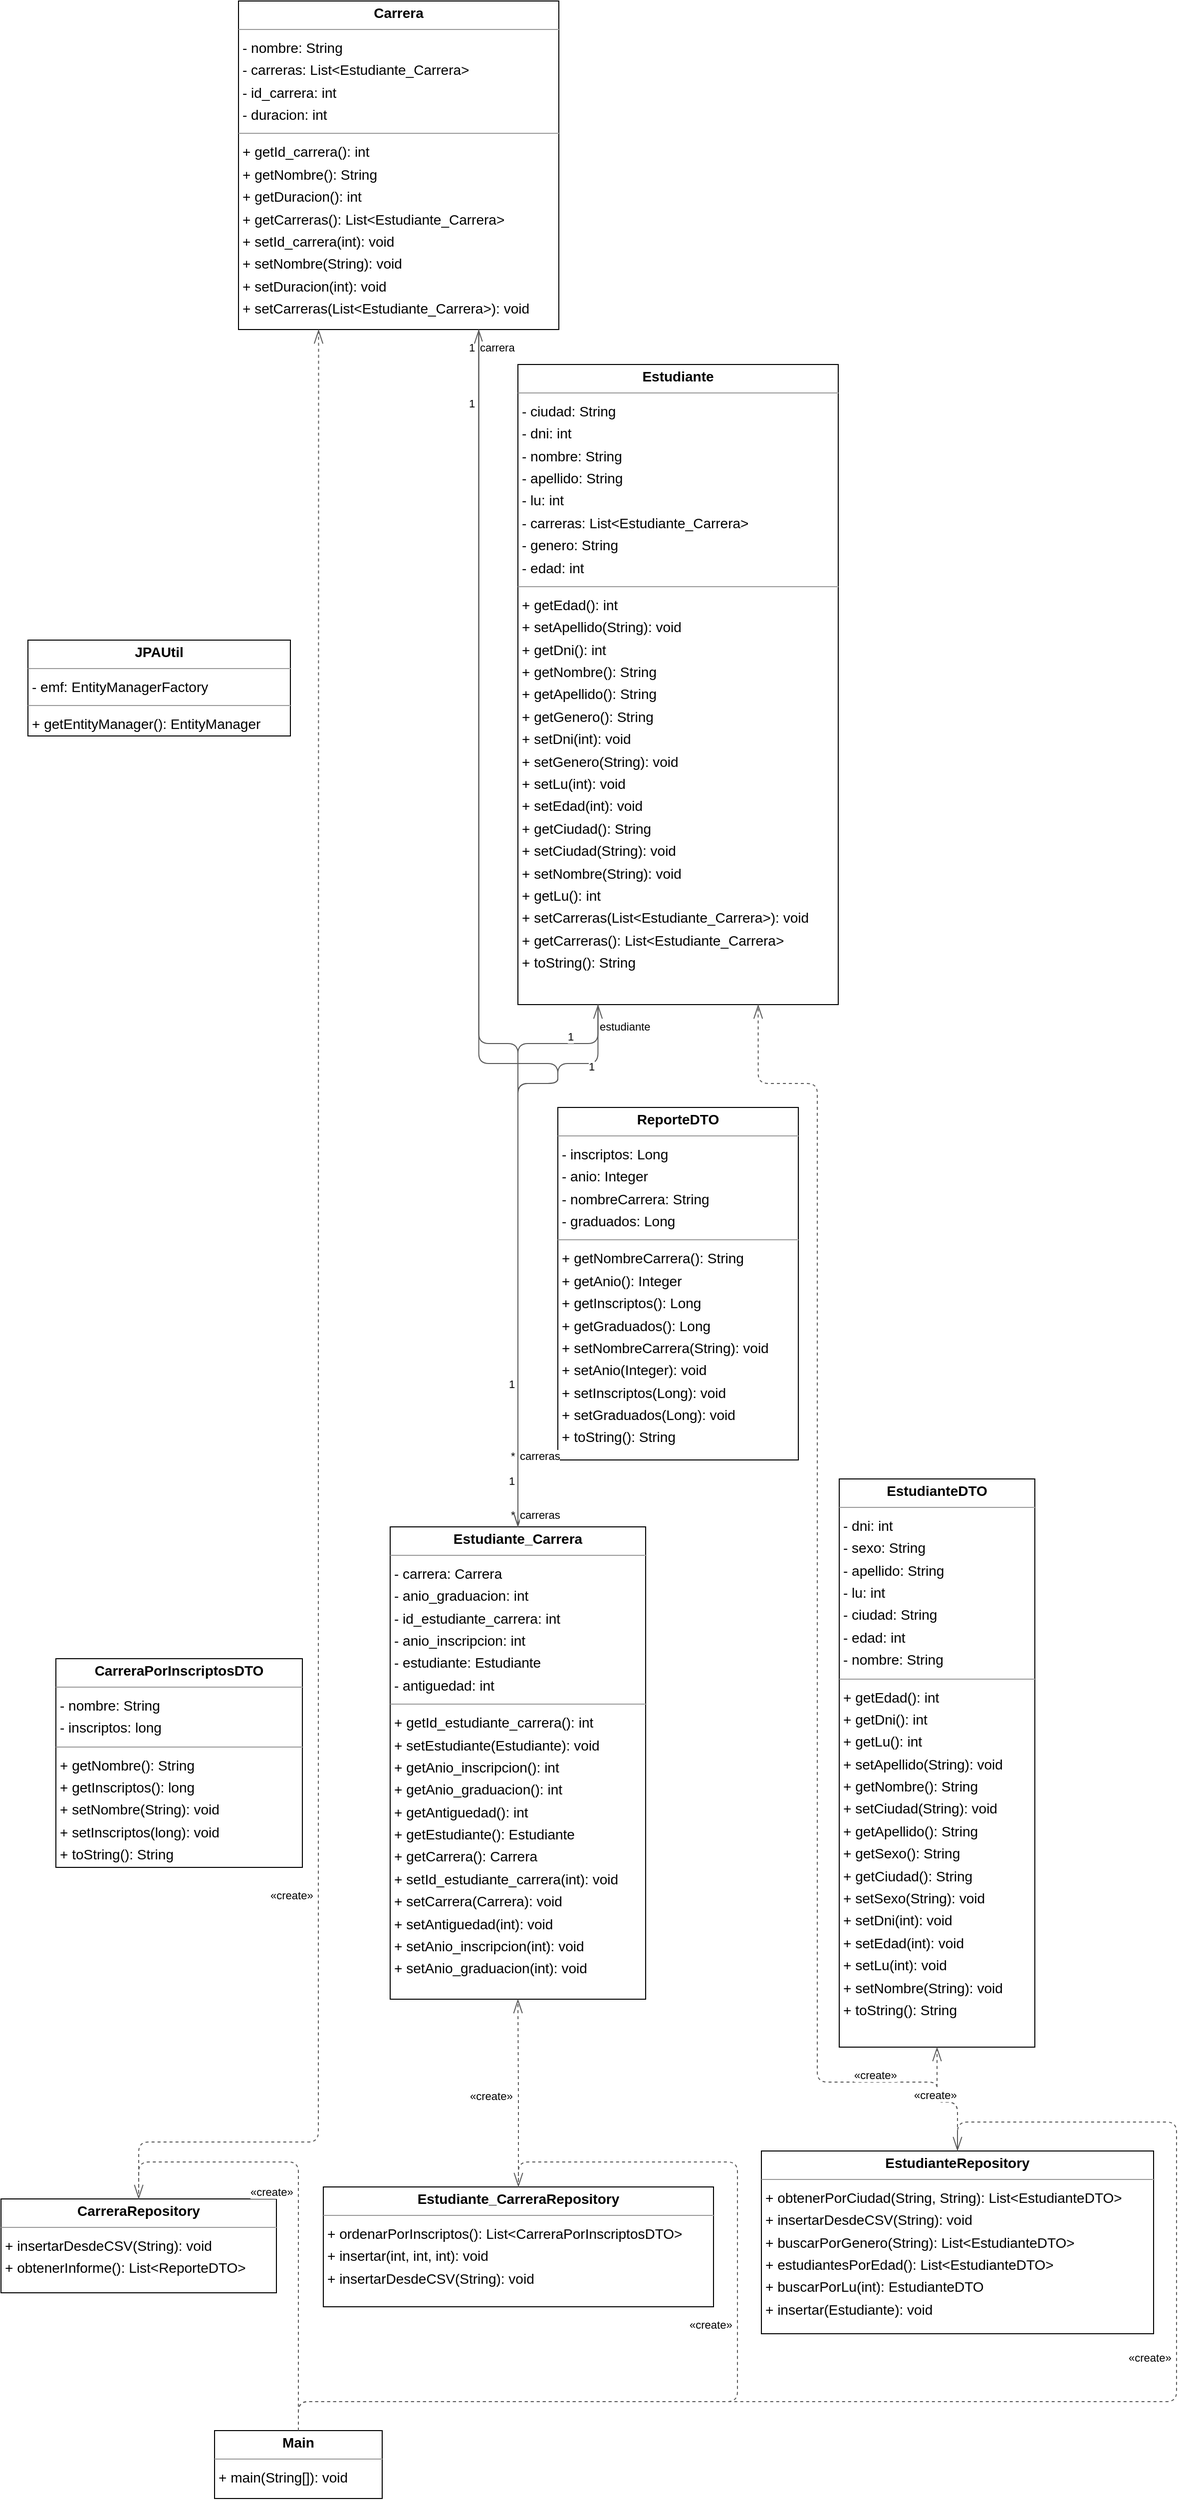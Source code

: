 <mxGraphModel dx="0" dy="0" grid="1" gridSize="10" guides="1" tooltips="1" connect="1" arrows="1" fold="1" page="0" pageScale="1" background="none" math="0" shadow="0">
  <root>
    <mxCell id="0" />
    <mxCell id="1" parent="0" />
    <mxCell id="node7" parent="1" vertex="1" value="&lt;p style=&quot;margin:0px;margin-top:4px;text-align:center;&quot;&gt;&lt;b&gt;Carrera&lt;/b&gt;&lt;/p&gt;&lt;hr size=&quot;1&quot;/&gt;&lt;p style=&quot;margin:0 0 0 4px;line-height:1.6;&quot;&gt;- nombre: String&lt;br/&gt;- carreras: List&amp;lt;Estudiante_Carrera&amp;gt;&lt;br/&gt;- id_carrera: int&lt;br/&gt;- duracion: int&lt;/p&gt;&lt;hr size=&quot;1&quot;/&gt;&lt;p style=&quot;margin:0 0 0 4px;line-height:1.6;&quot;&gt;+ getId_carrera(): int&lt;br/&gt;+ getNombre(): String&lt;br/&gt;+ getDuracion(): int&lt;br/&gt;+ getCarreras(): List&amp;lt;Estudiante_Carrera&amp;gt;&lt;br/&gt;+ setId_carrera(int): void&lt;br/&gt;+ setNombre(String): void&lt;br/&gt;+ setDuracion(int): void&lt;br/&gt;+ setCarreras(List&amp;lt;Estudiante_Carrera&amp;gt;): void&lt;/p&gt;" style="verticalAlign=top;align=left;overflow=fill;fontSize=14;fontFamily=Helvetica;html=1;rounded=0;shadow=0;comic=0;labelBackgroundColor=none;strokeWidth=1;">
      <mxGeometry x="98" y="-13" width="321" height="329" as="geometry" />
    </mxCell>
    <mxCell id="node3" parent="1" vertex="1" value="&lt;p style=&quot;margin:0px;margin-top:4px;text-align:center;&quot;&gt;&lt;b&gt;CarreraPorInscriptosDTO&lt;/b&gt;&lt;/p&gt;&lt;hr size=&quot;1&quot;/&gt;&lt;p style=&quot;margin:0 0 0 4px;line-height:1.6;&quot;&gt;- nombre: String&lt;br/&gt;- inscriptos: long&lt;/p&gt;&lt;hr size=&quot;1&quot;/&gt;&lt;p style=&quot;margin:0 0 0 4px;line-height:1.6;&quot;&gt;+ getNombre(): String&lt;br/&gt;+ getInscriptos(): long&lt;br/&gt;+ setNombre(String): void&lt;br/&gt;+ setInscriptos(long): void&lt;br/&gt;+ toString(): String&lt;/p&gt;" style="verticalAlign=top;align=left;overflow=fill;fontSize=14;fontFamily=Helvetica;html=1;rounded=0;shadow=0;comic=0;labelBackgroundColor=none;strokeWidth=1;">
      <mxGeometry x="-85" y="1647" width="247" height="209" as="geometry" />
    </mxCell>
    <mxCell id="node8" parent="1" vertex="1" value="&lt;p style=&quot;margin:0px;margin-top:4px;text-align:center;&quot;&gt;&lt;b&gt;CarreraRepository&lt;/b&gt;&lt;/p&gt;&lt;hr size=&quot;1&quot;/&gt;&lt;p style=&quot;margin:0 0 0 4px;line-height:1.6;&quot;&gt;+ insertarDesdeCSV(String): void&lt;br/&gt;+ obtenerInforme(): List&amp;lt;ReporteDTO&amp;gt;&lt;/p&gt;" style="verticalAlign=top;align=left;overflow=fill;fontSize=14;fontFamily=Helvetica;html=1;rounded=0;shadow=0;comic=0;labelBackgroundColor=none;strokeWidth=1;">
      <mxGeometry x="-140" y="2188" width="276" height="94" as="geometry" />
    </mxCell>
    <mxCell id="node0" parent="1" vertex="1" value="&lt;p style=&quot;margin:0px;margin-top:4px;text-align:center;&quot;&gt;&lt;b&gt;Estudiante&lt;/b&gt;&lt;/p&gt;&lt;hr size=&quot;1&quot;/&gt;&lt;p style=&quot;margin:0 0 0 4px;line-height:1.6;&quot;&gt;- ciudad: String&lt;br/&gt;- dni: int&lt;br/&gt;- nombre: String&lt;br/&gt;- apellido: String&lt;br/&gt;- lu: int&lt;br/&gt;- carreras: List&amp;lt;Estudiante_Carrera&amp;gt;&lt;br/&gt;- genero: String&lt;br/&gt;- edad: int&lt;/p&gt;&lt;hr size=&quot;1&quot;/&gt;&lt;p style=&quot;margin:0 0 0 4px;line-height:1.6;&quot;&gt;+ getEdad(): int&lt;br/&gt;+ setApellido(String): void&lt;br/&gt;+ getDni(): int&lt;br/&gt;+ getNombre(): String&lt;br/&gt;+ getApellido(): String&lt;br/&gt;+ getGenero(): String&lt;br/&gt;+ setDni(int): void&lt;br/&gt;+ setGenero(String): void&lt;br/&gt;+ setLu(int): void&lt;br/&gt;+ setEdad(int): void&lt;br/&gt;+ getCiudad(): String&lt;br/&gt;+ setCiudad(String): void&lt;br/&gt;+ setNombre(String): void&lt;br/&gt;+ getLu(): int&lt;br/&gt;+ setCarreras(List&amp;lt;Estudiante_Carrera&amp;gt;): void&lt;br/&gt;+ getCarreras(): List&amp;lt;Estudiante_Carrera&amp;gt;&lt;br/&gt;+ toString(): String&lt;/p&gt;" style="verticalAlign=top;align=left;overflow=fill;fontSize=14;fontFamily=Helvetica;html=1;rounded=0;shadow=0;comic=0;labelBackgroundColor=none;strokeWidth=1;">
      <mxGeometry x="378" y="351" width="321" height="641" as="geometry" />
    </mxCell>
    <mxCell id="node10" parent="1" vertex="1" value="&lt;p style=&quot;margin:0px;margin-top:4px;text-align:center;&quot;&gt;&lt;b&gt;EstudianteDTO&lt;/b&gt;&lt;/p&gt;&lt;hr size=&quot;1&quot;/&gt;&lt;p style=&quot;margin:0 0 0 4px;line-height:1.6;&quot;&gt;- dni: int&lt;br/&gt;- sexo: String&lt;br/&gt;- apellido: String&lt;br/&gt;- lu: int&lt;br/&gt;- ciudad: String&lt;br/&gt;- edad: int&lt;br/&gt;- nombre: String&lt;/p&gt;&lt;hr size=&quot;1&quot;/&gt;&lt;p style=&quot;margin:0 0 0 4px;line-height:1.6;&quot;&gt;+ getEdad(): int&lt;br/&gt;+ getDni(): int&lt;br/&gt;+ getLu(): int&lt;br/&gt;+ setApellido(String): void&lt;br/&gt;+ getNombre(): String&lt;br/&gt;+ setCiudad(String): void&lt;br/&gt;+ getApellido(): String&lt;br/&gt;+ getSexo(): String&lt;br/&gt;+ getCiudad(): String&lt;br/&gt;+ setSexo(String): void&lt;br/&gt;+ setDni(int): void&lt;br/&gt;+ setEdad(int): void&lt;br/&gt;+ setLu(int): void&lt;br/&gt;+ setNombre(String): void&lt;br/&gt;+ toString(): String&lt;/p&gt;" style="verticalAlign=top;align=left;overflow=fill;fontSize=14;fontFamily=Helvetica;html=1;rounded=0;shadow=0;comic=0;labelBackgroundColor=none;strokeWidth=1;">
      <mxGeometry x="700" y="1467" width="196" height="569" as="geometry" />
    </mxCell>
    <mxCell id="node1" parent="1" vertex="1" value="&lt;p style=&quot;margin:0px;margin-top:4px;text-align:center;&quot;&gt;&lt;b&gt;EstudianteRepository&lt;/b&gt;&lt;/p&gt;&lt;hr size=&quot;1&quot;/&gt;&lt;p style=&quot;margin:0 0 0 4px;line-height:1.6;&quot;&gt;+ obtenerPorCiudad(String, String): List&amp;lt;EstudianteDTO&amp;gt;&lt;br/&gt;+ insertarDesdeCSV(String): void&lt;br/&gt;+ buscarPorGenero(String): List&amp;lt;EstudianteDTO&amp;gt;&lt;br/&gt;+ estudiantesPorEdad(): List&amp;lt;EstudianteDTO&amp;gt;&lt;br/&gt;+ buscarPorLu(int): EstudianteDTO&lt;br/&gt;+ insertar(Estudiante): void&lt;/p&gt;" style="verticalAlign=top;align=left;overflow=fill;fontSize=14;fontFamily=Helvetica;html=1;rounded=0;shadow=0;comic=0;labelBackgroundColor=none;strokeWidth=1;">
      <mxGeometry x="622" y="2140" width="393" height="183" as="geometry" />
    </mxCell>
    <mxCell id="node6" parent="1" vertex="1" value="&lt;p style=&quot;margin:0px;margin-top:4px;text-align:center;&quot;&gt;&lt;b&gt;Estudiante_Carrera&lt;/b&gt;&lt;/p&gt;&lt;hr size=&quot;1&quot;/&gt;&lt;p style=&quot;margin:0 0 0 4px;line-height:1.6;&quot;&gt;- carrera: Carrera&lt;br/&gt;- anio_graduacion: int&lt;br/&gt;- id_estudiante_carrera: int&lt;br/&gt;- anio_inscripcion: int&lt;br/&gt;- estudiante: Estudiante&lt;br/&gt;- antiguedad: int&lt;/p&gt;&lt;hr size=&quot;1&quot;/&gt;&lt;p style=&quot;margin:0 0 0 4px;line-height:1.6;&quot;&gt;+ getId_estudiante_carrera(): int&lt;br/&gt;+ setEstudiante(Estudiante): void&lt;br/&gt;+ getAnio_inscripcion(): int&lt;br/&gt;+ getAnio_graduacion(): int&lt;br/&gt;+ getAntiguedad(): int&lt;br/&gt;+ getEstudiante(): Estudiante&lt;br/&gt;+ getCarrera(): Carrera&lt;br/&gt;+ setId_estudiante_carrera(int): void&lt;br/&gt;+ setCarrera(Carrera): void&lt;br/&gt;+ setAntiguedad(int): void&lt;br/&gt;+ setAnio_inscripcion(int): void&lt;br/&gt;+ setAnio_graduacion(int): void&lt;/p&gt;" style="verticalAlign=top;align=left;overflow=fill;fontSize=14;fontFamily=Helvetica;html=1;rounded=0;shadow=0;comic=0;labelBackgroundColor=none;strokeWidth=1;">
      <mxGeometry x="250" y="1515" width="256" height="473" as="geometry" />
    </mxCell>
    <mxCell id="node5" parent="1" vertex="1" value="&lt;p style=&quot;margin:0px;margin-top:4px;text-align:center;&quot;&gt;&lt;b&gt;Estudiante_CarreraRepository&lt;/b&gt;&lt;/p&gt;&lt;hr size=&quot;1&quot;/&gt;&lt;p style=&quot;margin:0 0 0 4px;line-height:1.6;&quot;&gt;+ ordenarPorInscriptos(): List&amp;lt;CarreraPorInscriptosDTO&amp;gt;&lt;br/&gt;+ insertar(int, int, int): void&lt;br/&gt;+ insertarDesdeCSV(String): void&lt;/p&gt;" style="verticalAlign=top;align=left;overflow=fill;fontSize=14;fontFamily=Helvetica;html=1;rounded=0;shadow=0;comic=0;labelBackgroundColor=none;strokeWidth=1;">
      <mxGeometry x="183" y="2176" width="391" height="120" as="geometry" />
    </mxCell>
    <mxCell id="node4" parent="1" vertex="1" value="&lt;p style=&quot;margin:0px;margin-top:4px;text-align:center;&quot;&gt;&lt;b&gt;JPAUtil&lt;/b&gt;&lt;/p&gt;&lt;hr size=&quot;1&quot;/&gt;&lt;p style=&quot;margin:0 0 0 4px;line-height:1.6;&quot;&gt;- emf: EntityManagerFactory&lt;/p&gt;&lt;hr size=&quot;1&quot;/&gt;&lt;p style=&quot;margin:0 0 0 4px;line-height:1.6;&quot;&gt;+ getEntityManager(): EntityManager&lt;/p&gt;" style="verticalAlign=top;align=left;overflow=fill;fontSize=14;fontFamily=Helvetica;html=1;rounded=0;shadow=0;comic=0;labelBackgroundColor=none;strokeWidth=1;">
      <mxGeometry x="-113" y="627" width="263" height="96" as="geometry" />
    </mxCell>
    <mxCell id="node2" parent="1" vertex="1" value="&lt;p style=&quot;margin:0px;margin-top:4px;text-align:center;&quot;&gt;&lt;b&gt;Main&lt;/b&gt;&lt;/p&gt;&lt;hr size=&quot;1&quot;/&gt;&lt;p style=&quot;margin:0 0 0 4px;line-height:1.6;&quot;&gt;+ main(String[]): void&lt;/p&gt;" style="verticalAlign=top;align=left;overflow=fill;fontSize=14;fontFamily=Helvetica;html=1;rounded=0;shadow=0;comic=0;labelBackgroundColor=none;strokeWidth=1;">
      <mxGeometry x="74" y="2420" width="168" height="68" as="geometry" />
    </mxCell>
    <mxCell id="node9" parent="1" vertex="1" value="&lt;p style=&quot;margin:0px;margin-top:4px;text-align:center;&quot;&gt;&lt;b&gt;ReporteDTO&lt;/b&gt;&lt;/p&gt;&lt;hr size=&quot;1&quot;/&gt;&lt;p style=&quot;margin:0 0 0 4px;line-height:1.6;&quot;&gt;- inscriptos: Long&lt;br/&gt;- anio: Integer&lt;br/&gt;- nombreCarrera: String&lt;br/&gt;- graduados: Long&lt;/p&gt;&lt;hr size=&quot;1&quot;/&gt;&lt;p style=&quot;margin:0 0 0 4px;line-height:1.6;&quot;&gt;+ getNombreCarrera(): String&lt;br/&gt;+ getAnio(): Integer&lt;br/&gt;+ getInscriptos(): Long&lt;br/&gt;+ getGraduados(): Long&lt;br/&gt;+ setNombreCarrera(String): void&lt;br/&gt;+ setAnio(Integer): void&lt;br/&gt;+ setInscriptos(Long): void&lt;br/&gt;+ setGraduados(Long): void&lt;br/&gt;+ toString(): String&lt;/p&gt;" style="verticalAlign=top;align=left;overflow=fill;fontSize=14;fontFamily=Helvetica;html=1;rounded=0;shadow=0;comic=0;labelBackgroundColor=none;strokeWidth=1;">
      <mxGeometry x="418" y="1095" width="241" height="353" as="geometry" />
    </mxCell>
    <mxCell id="edge10" edge="1" value="" parent="1" source="node7" target="node6" style="html=1;rounded=1;edgeStyle=orthogonalEdgeStyle;dashed=0;startArrow=diamondThinstartSize=12;endArrow=openThin;endSize=12;strokeColor=#595959;exitX=0.750;exitY=1.000;exitDx=0;exitDy=0;entryX=0.500;entryY=0.000;entryDx=0;entryDy=0;">
      <mxGeometry width="50" height="50" relative="1" as="geometry">
        <Array as="points">
          <mxPoint x="338" y="1051" />
          <mxPoint x="418" y="1051" />
          <mxPoint x="418" y="1071" />
          <mxPoint x="378" y="1071" />
        </Array>
      </mxGeometry>
    </mxCell>
    <mxCell id="label60" parent="edge10" vertex="1" connectable="0" value="1" style="edgeLabel;resizable=0;html=1;align=left;verticalAlign=top;strokeColor=default;">
      <mxGeometry x="327" y="321" as="geometry" />
    </mxCell>
    <mxCell id="label64" parent="edge10" vertex="1" connectable="0" value="*" style="edgeLabel;resizable=0;html=1;align=left;verticalAlign=top;strokeColor=default;">
      <mxGeometry x="369" y="1490" as="geometry" />
    </mxCell>
    <mxCell id="label65" parent="edge10" vertex="1" connectable="0" value="carreras" style="edgeLabel;resizable=0;html=1;align=left;verticalAlign=top;strokeColor=default;">
      <mxGeometry x="378" y="1431" as="geometry" />
    </mxCell>
    <mxCell id="edge5" edge="1" value="" parent="1" source="node8" target="node7" style="html=1;rounded=1;edgeStyle=orthogonalEdgeStyle;dashed=1;startArrow=none;endArrow=openThin;endSize=12;strokeColor=#595959;exitX=0.500;exitY=0.000;exitDx=0;exitDy=0;entryX=0.250;entryY=1.000;entryDx=0;entryDy=0;">
      <mxGeometry width="50" height="50" relative="1" as="geometry">
        <Array as="points">
          <mxPoint x="-2" y="2131" />
          <mxPoint x="178" y="2131" />
          <mxPoint x="178" y="1631" />
          <mxPoint x="178" y="1631" />
        </Array>
      </mxGeometry>
    </mxCell>
    <mxCell id="label32" parent="edge5" vertex="1" connectable="0" value="«create»" style="edgeLabel;resizable=0;html=1;align=left;verticalAlign=top;strokeColor=default;">
      <mxGeometry x="128" y="1871" as="geometry" />
    </mxCell>
    <mxCell id="edge9" edge="1" value="" parent="1" source="node0" target="node6" style="html=1;rounded=1;edgeStyle=orthogonalEdgeStyle;dashed=0;startArrow=diamondThinstartSize=12;endArrow=openThin;endSize=12;strokeColor=#595959;exitX=0.250;exitY=1.000;exitDx=0;exitDy=0;entryX=0.500;entryY=0.000;entryDx=0;entryDy=0;">
      <mxGeometry width="50" height="50" relative="1" as="geometry">
        <Array as="points">
          <mxPoint x="458" y="1051" />
          <mxPoint x="418" y="1051" />
          <mxPoint x="418" y="1071" />
          <mxPoint x="378" y="1071" />
        </Array>
      </mxGeometry>
    </mxCell>
    <mxCell id="label54" parent="edge9" vertex="1" connectable="0" value="1" style="edgeLabel;resizable=0;html=1;align=left;verticalAlign=top;strokeColor=default;">
      <mxGeometry x="447" y="1041" as="geometry" />
    </mxCell>
    <mxCell id="label58" parent="edge9" vertex="1" connectable="0" value="*" style="edgeLabel;resizable=0;html=1;align=left;verticalAlign=top;strokeColor=default;">
      <mxGeometry x="369" y="1431" as="geometry" />
    </mxCell>
    <mxCell id="label59" parent="edge9" vertex="1" connectable="0" value="carreras" style="edgeLabel;resizable=0;html=1;align=left;verticalAlign=top;strokeColor=default;">
      <mxGeometry x="378" y="1490" as="geometry" />
    </mxCell>
    <mxCell id="edge3" edge="1" value="" parent="1" source="node1" target="node0" style="html=1;rounded=1;edgeStyle=orthogonalEdgeStyle;dashed=1;startArrow=none;endArrow=openThin;endSize=12;strokeColor=#595959;exitX=0.500;exitY=0.000;exitDx=0;exitDy=0;entryX=0.750;entryY=1.000;entryDx=0;entryDy=0;">
      <mxGeometry width="50" height="50" relative="1" as="geometry">
        <Array as="points">
          <mxPoint x="818" y="2091" />
          <mxPoint x="798" y="2091" />
          <mxPoint x="798" y="2071" />
          <mxPoint x="678" y="2071" />
          <mxPoint x="678" y="1071" />
          <mxPoint x="618" y="1071" />
        </Array>
      </mxGeometry>
    </mxCell>
    <mxCell id="label20" parent="edge3" vertex="1" connectable="0" value="«create»" style="edgeLabel;resizable=0;html=1;align=left;verticalAlign=top;strokeColor=default;">
      <mxGeometry x="713" y="2051" as="geometry" />
    </mxCell>
    <mxCell id="edge1" edge="1" value="" parent="1" source="node1" target="node10" style="html=1;rounded=1;edgeStyle=orthogonalEdgeStyle;dashed=1;startArrow=none;endArrow=openThin;endSize=12;strokeColor=#595959;exitX=0.500;exitY=0.000;exitDx=0;exitDy=0;entryX=0.500;entryY=1.000;entryDx=0;entryDy=0;">
      <mxGeometry width="50" height="50" relative="1" as="geometry">
        <Array as="points">
          <mxPoint x="818" y="2091" />
          <mxPoint x="798" y="2091" />
        </Array>
      </mxGeometry>
    </mxCell>
    <mxCell id="label8" parent="edge1" vertex="1" connectable="0" value="«create»" style="edgeLabel;resizable=0;html=1;align=left;verticalAlign=top;strokeColor=default;">
      <mxGeometry x="773" y="2071" as="geometry" />
    </mxCell>
    <mxCell id="edge7" edge="1" value="" parent="1" source="node6" target="node7" style="html=1;rounded=1;edgeStyle=orthogonalEdgeStyle;dashed=0;startArrow=diamondThinstartSize=12;endArrow=openThin;endSize=12;strokeColor=#595959;exitX=0.500;exitY=0.000;exitDx=0;exitDy=0;entryX=0.750;entryY=1.000;entryDx=0;entryDy=0;">
      <mxGeometry width="50" height="50" relative="1" as="geometry">
        <Array as="points">
          <mxPoint x="378" y="1031" />
          <mxPoint x="338" y="1031" />
        </Array>
      </mxGeometry>
    </mxCell>
    <mxCell id="label42" parent="edge7" vertex="1" connectable="0" value="1" style="edgeLabel;resizable=0;html=1;align=left;verticalAlign=top;strokeColor=default;">
      <mxGeometry x="367" y="1359" as="geometry" />
    </mxCell>
    <mxCell id="label46" parent="edge7" vertex="1" connectable="0" value="1" style="edgeLabel;resizable=0;html=1;align=left;verticalAlign=top;strokeColor=default;">
      <mxGeometry x="327" y="377" as="geometry" />
    </mxCell>
    <mxCell id="label47" parent="edge7" vertex="1" connectable="0" value="carrera" style="edgeLabel;resizable=0;html=1;align=left;verticalAlign=top;strokeColor=default;">
      <mxGeometry x="338" y="321" as="geometry" />
    </mxCell>
    <mxCell id="edge2" edge="1" value="" parent="1" source="node6" target="node0" style="html=1;rounded=1;edgeStyle=orthogonalEdgeStyle;dashed=0;startArrow=diamondThinstartSize=12;endArrow=openThin;endSize=12;strokeColor=#595959;exitX=0.500;exitY=0.000;exitDx=0;exitDy=0;entryX=0.250;entryY=1.000;entryDx=0;entryDy=0;">
      <mxGeometry width="50" height="50" relative="1" as="geometry">
        <Array as="points">
          <mxPoint x="378" y="1031" />
          <mxPoint x="458" y="1031" />
        </Array>
      </mxGeometry>
    </mxCell>
    <mxCell id="label12" parent="edge2" vertex="1" connectable="0" value="1" style="edgeLabel;resizable=0;html=1;align=left;verticalAlign=top;strokeColor=default;">
      <mxGeometry x="367" y="1456" as="geometry" />
    </mxCell>
    <mxCell id="label16" parent="edge2" vertex="1" connectable="0" value="1" style="edgeLabel;resizable=0;html=1;align=left;verticalAlign=top;strokeColor=default;">
      <mxGeometry x="426" y="1011" as="geometry" />
    </mxCell>
    <mxCell id="label17" parent="edge2" vertex="1" connectable="0" value="estudiante" style="edgeLabel;resizable=0;html=1;align=left;verticalAlign=top;strokeColor=default;">
      <mxGeometry x="458" y="1001" as="geometry" />
    </mxCell>
    <mxCell id="edge4" edge="1" value="" parent="1" source="node5" target="node6" style="html=1;rounded=1;edgeStyle=orthogonalEdgeStyle;dashed=1;startArrow=none;endArrow=openThin;endSize=12;strokeColor=#595959;exitX=0.500;exitY=0.000;exitDx=0;exitDy=0;entryX=0.500;entryY=1.000;entryDx=0;entryDy=0;">
      <mxGeometry width="50" height="50" relative="1" as="geometry">
        <Array as="points" />
      </mxGeometry>
    </mxCell>
    <mxCell id="label26" parent="edge4" vertex="1" connectable="0" value="«create»" style="edgeLabel;resizable=0;html=1;align=left;verticalAlign=top;strokeColor=default;">
      <mxGeometry x="328" y="2072" as="geometry" />
    </mxCell>
    <mxCell id="edge8" edge="1" value="" parent="1" source="node2" target="node8" style="html=1;rounded=1;edgeStyle=orthogonalEdgeStyle;dashed=1;startArrow=none;endArrow=openThin;endSize=12;strokeColor=#595959;exitX=0.500;exitY=0.001;exitDx=0;exitDy=0;entryX=0.500;entryY=0.000;entryDx=0;entryDy=0;">
      <mxGeometry width="50" height="50" relative="1" as="geometry">
        <Array as="points">
          <mxPoint x="158" y="2151" />
          <mxPoint x="-2" y="2151" />
        </Array>
      </mxGeometry>
    </mxCell>
    <mxCell id="label50" parent="edge8" vertex="1" connectable="0" value="«create»" style="edgeLabel;resizable=0;html=1;align=left;verticalAlign=top;strokeColor=default;">
      <mxGeometry x="108" y="2168" as="geometry" />
    </mxCell>
    <mxCell id="edge6" edge="1" value="" parent="1" source="node2" target="node1" style="html=1;rounded=1;edgeStyle=orthogonalEdgeStyle;dashed=1;startArrow=none;endArrow=openThin;endSize=12;strokeColor=#595959;exitX=0.500;exitY=0.000;exitDx=0;exitDy=0;entryX=0.500;entryY=0.000;entryDx=0;entryDy=0;">
      <mxGeometry width="50" height="50" relative="1" as="geometry">
        <Array as="points">
          <mxPoint x="158" y="2391" />
          <mxPoint x="1038" y="2391" />
          <mxPoint x="1038" y="2111" />
          <mxPoint x="818" y="2111" />
        </Array>
      </mxGeometry>
    </mxCell>
    <mxCell id="label38" parent="edge6" vertex="1" connectable="0" value="«create»" style="edgeLabel;resizable=0;html=1;align=left;verticalAlign=top;strokeColor=default;">
      <mxGeometry x="988" y="2334" as="geometry" />
    </mxCell>
    <mxCell id="edge0" edge="1" value="" parent="1" source="node2" target="node5" style="html=1;rounded=1;edgeStyle=orthogonalEdgeStyle;dashed=1;startArrow=none;endArrow=openThin;endSize=12;strokeColor=#595959;exitX=0.500;exitY=0.000;exitDx=0;exitDy=0;entryX=0.500;entryY=0.000;entryDx=0;entryDy=0;">
      <mxGeometry width="50" height="50" relative="1" as="geometry">
        <Array as="points">
          <mxPoint x="158" y="2391" />
          <mxPoint x="598" y="2391" />
          <mxPoint x="598" y="2151" />
          <mxPoint x="378" y="2151" />
        </Array>
      </mxGeometry>
    </mxCell>
    <mxCell id="label2" parent="edge0" vertex="1" connectable="0" value="«create»" style="edgeLabel;resizable=0;html=1;align=left;verticalAlign=top;strokeColor=default;">
      <mxGeometry x="548" y="2301" as="geometry" />
    </mxCell>
  </root>
</mxGraphModel>